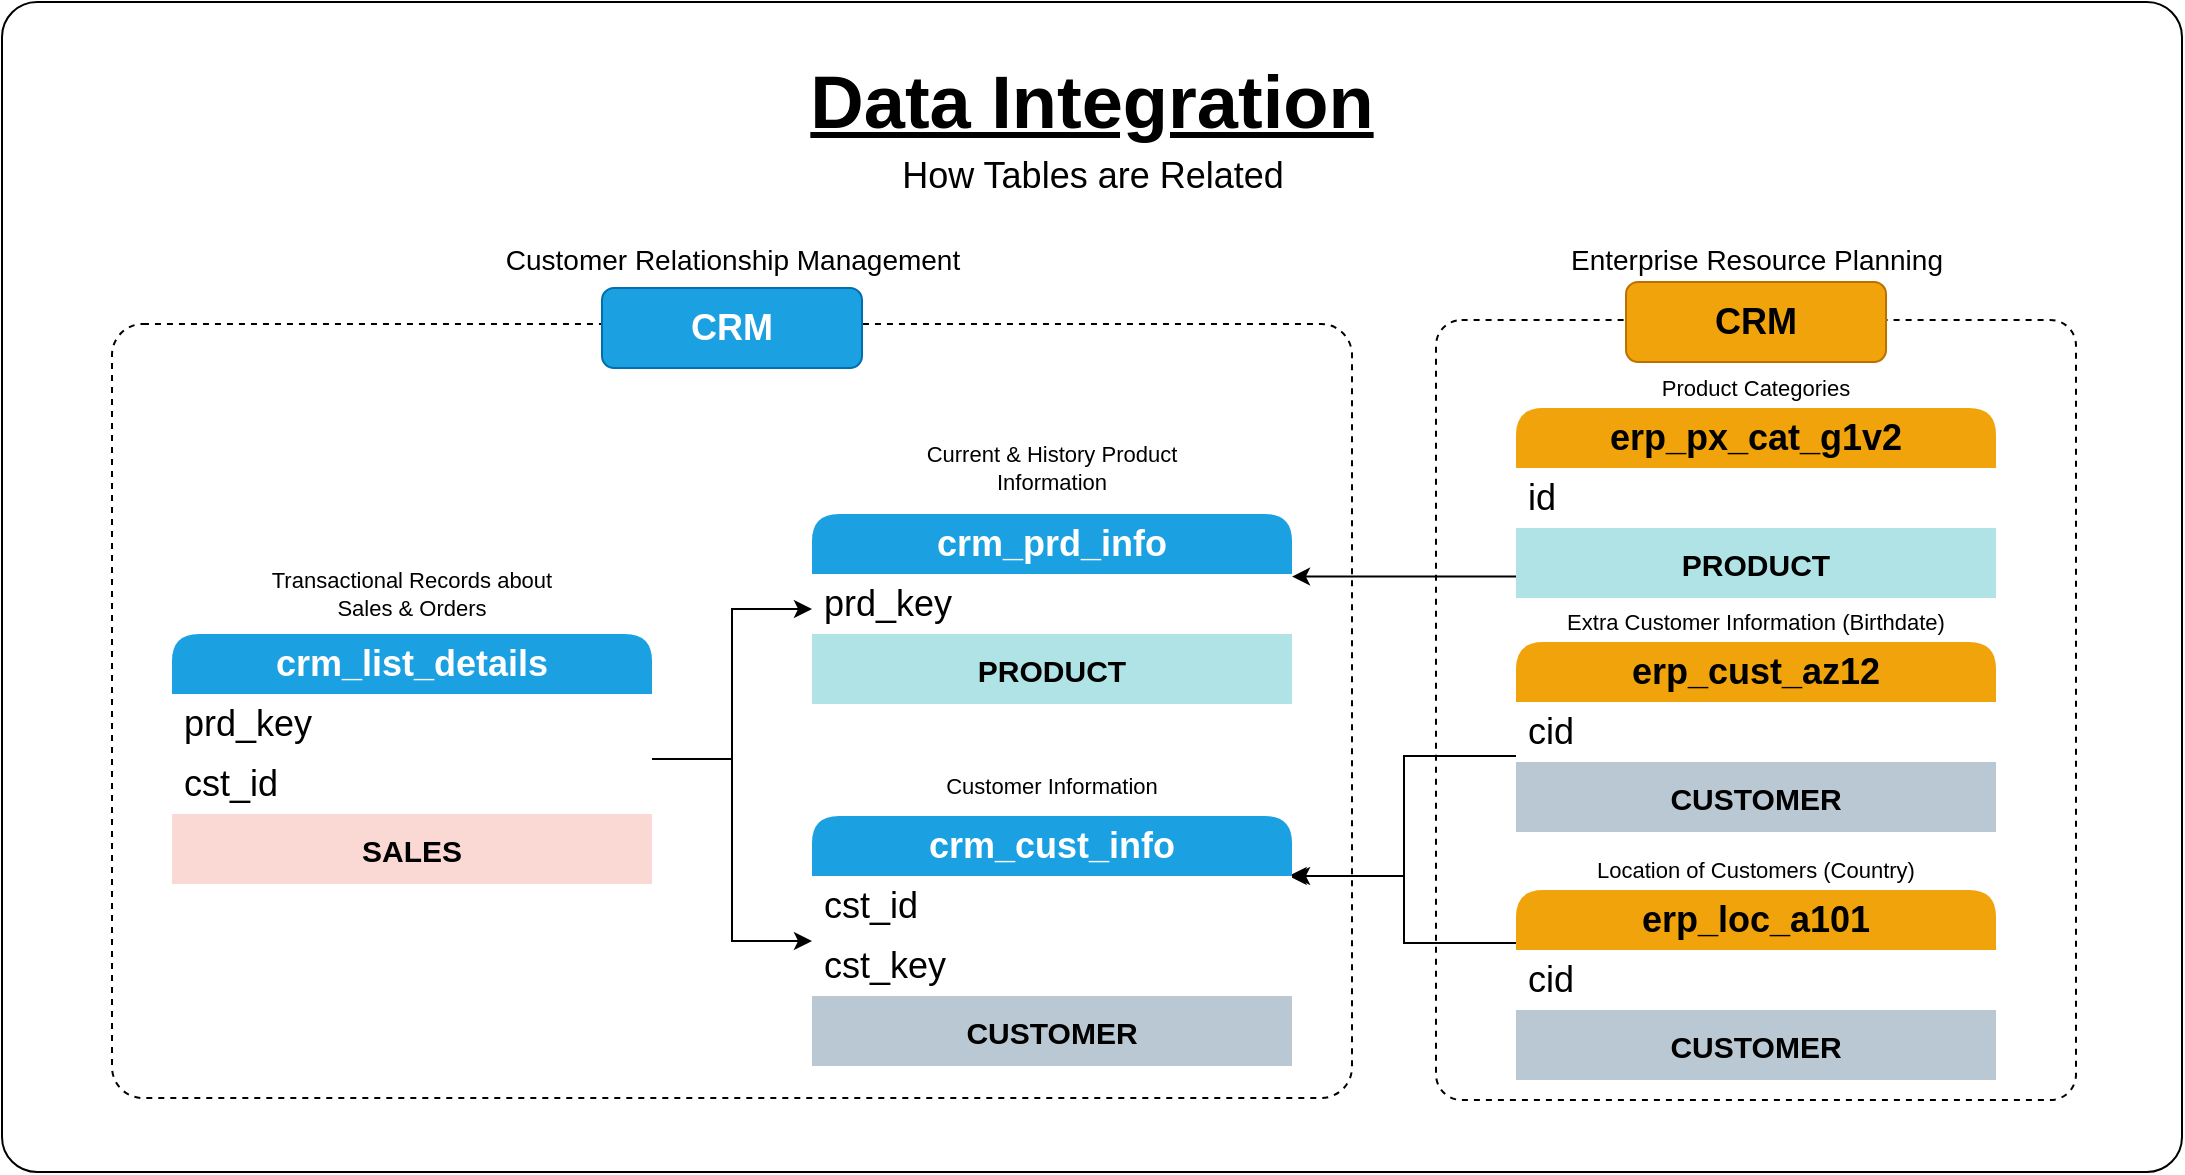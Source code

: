 <mxfile version="28.0.6">
  <diagram name="Page-1" id="Fj6WwcMeU3yVgniH5abD">
    <mxGraphModel dx="1426" dy="841" grid="0" gridSize="10" guides="1" tooltips="1" connect="1" arrows="1" fold="1" page="1" pageScale="1" pageWidth="2000" pageHeight="1200" math="0" shadow="0">
      <root>
        <mxCell id="0" />
        <mxCell id="1" parent="0" />
        <mxCell id="kKx9mzJgOBCCkItwEjzd-1" value="" style="rounded=1;whiteSpace=wrap;html=1;strokeColor=default;arcSize=3;" vertex="1" parent="1">
          <mxGeometry x="85" y="117" width="1090" height="585" as="geometry" />
        </mxCell>
        <mxCell id="qVOLXgX9TTcUGiCLLjyE-31" value="" style="rounded=1;whiteSpace=wrap;html=1;fillColor=none;arcSize=4;dashed=1;" parent="1" vertex="1">
          <mxGeometry x="140" y="278" width="620" height="387" as="geometry" />
        </mxCell>
        <mxCell id="qVOLXgX9TTcUGiCLLjyE-33" value="" style="rounded=1;whiteSpace=wrap;html=1;fillColor=none;arcSize=4;dashed=1;" parent="1" vertex="1">
          <mxGeometry x="802" y="276" width="320" height="390" as="geometry" />
        </mxCell>
        <mxCell id="qVOLXgX9TTcUGiCLLjyE-32" value="&lt;b&gt;&lt;font style=&quot;font-size: 18px;&quot;&gt;CRM&lt;/font&gt;&lt;/b&gt;" style="rounded=1;whiteSpace=wrap;html=1;fillColor=#1ba1e2;fontColor=#ffffff;strokeColor=#006EAF;" parent="1" vertex="1">
          <mxGeometry x="385" y="260" width="130" height="40" as="geometry" />
        </mxCell>
        <mxCell id="qVOLXgX9TTcUGiCLLjyE-34" value="&lt;b&gt;&lt;font style=&quot;font-size: 18px;&quot;&gt;CRM&lt;/font&gt;&lt;/b&gt;" style="rounded=1;whiteSpace=wrap;html=1;fillColor=#f0a30a;fontColor=#000000;strokeColor=#BD7000;" parent="1" vertex="1">
          <mxGeometry x="897.01" y="257" width="130" height="40" as="geometry" />
        </mxCell>
        <mxCell id="qVOLXgX9TTcUGiCLLjyE-39" style="edgeStyle=orthogonalEdgeStyle;rounded=0;orthogonalLoop=1;jettySize=auto;html=1;entryX=0.993;entryY=0.232;entryDx=0;entryDy=0;entryPerimeter=0;" parent="1" edge="1">
          <mxGeometry relative="1" as="geometry">
            <mxPoint x="842" y="587.5" as="sourcePoint" />
            <mxPoint x="728.32" y="554" as="targetPoint" />
            <Array as="points">
              <mxPoint x="786" y="587" />
              <mxPoint x="786" y="554" />
            </Array>
          </mxGeometry>
        </mxCell>
        <mxCell id="qVOLXgX9TTcUGiCLLjyE-20" value="&lt;font style=&quot;font-size: 18px;&quot;&gt;&lt;b style=&quot;&quot;&gt;erp_loc_a101&lt;/b&gt;&lt;/font&gt;" style="swimlane;fontStyle=0;childLayout=stackLayout;horizontal=1;startSize=30;horizontalStack=0;resizeParent=1;resizeParentMax=0;resizeLast=0;collapsible=1;marginBottom=0;whiteSpace=wrap;html=1;rounded=1;fillColor=#f0a30a;fontColor=#000000;strokeColor=none;" parent="1" vertex="1">
          <mxGeometry x="842" y="561" width="240" height="95" as="geometry" />
        </mxCell>
        <mxCell id="qVOLXgX9TTcUGiCLLjyE-21" value="&lt;font style=&quot;font-size: 18px;&quot;&gt;cid&lt;/font&gt;" style="text;strokeColor=none;fillColor=#FFFFFF;align=left;verticalAlign=middle;spacingLeft=4;spacingRight=4;overflow=hidden;points=[[0,0.5],[1,0.5]];portConstraint=eastwest;rotatable=0;whiteSpace=wrap;html=1;fontColor=#000000;" parent="qVOLXgX9TTcUGiCLLjyE-20" vertex="1">
          <mxGeometry y="30" width="240" height="30" as="geometry" />
        </mxCell>
        <mxCell id="wUW7rLOAz4V_OGi6mE-t-7" value="&lt;b&gt;&lt;font style=&quot;color: rgb(0, 0, 0); font-size: 15px;&quot;&gt;CUSTOMER&lt;/font&gt;&lt;/b&gt;" style="rounded=0;whiteSpace=wrap;html=1;fillColor=#bac8d3;strokeColor=none;" parent="qVOLXgX9TTcUGiCLLjyE-20" vertex="1">
          <mxGeometry y="60" width="240" height="35" as="geometry" />
        </mxCell>
        <mxCell id="qVOLXgX9TTcUGiCLLjyE-37" style="edgeStyle=orthogonalEdgeStyle;rounded=0;orthogonalLoop=1;jettySize=auto;html=1;" parent="1" target="qVOLXgX9TTcUGiCLLjyE-6" edge="1">
          <mxGeometry relative="1" as="geometry">
            <Array as="points">
              <mxPoint x="740" y="404" />
              <mxPoint x="740" y="404" />
            </Array>
            <mxPoint x="858" y="404.3" as="sourcePoint" />
            <mxPoint x="747.2" y="400.045" as="targetPoint" />
          </mxGeometry>
        </mxCell>
        <mxCell id="qVOLXgX9TTcUGiCLLjyE-23" value="&lt;font style=&quot;font-size: 18px;&quot;&gt;&lt;b style=&quot;&quot;&gt;erp_px_cat_g1v2&lt;/b&gt;&lt;/font&gt;" style="swimlane;fontStyle=0;childLayout=stackLayout;horizontal=1;startSize=30;horizontalStack=0;resizeParent=1;resizeParentMax=0;resizeLast=0;collapsible=1;marginBottom=0;whiteSpace=wrap;html=1;rounded=1;fillColor=#f0a30a;fontColor=#000000;strokeColor=none;" parent="1" vertex="1">
          <mxGeometry x="842" y="320" width="240" height="95" as="geometry" />
        </mxCell>
        <mxCell id="qVOLXgX9TTcUGiCLLjyE-24" value="&lt;font style=&quot;font-size: 18px;&quot;&gt;id&lt;/font&gt;" style="text;strokeColor=none;fillColor=#FFFFFF;align=left;verticalAlign=middle;spacingLeft=4;spacingRight=4;overflow=hidden;points=[[0,0.5],[1,0.5]];portConstraint=eastwest;rotatable=0;whiteSpace=wrap;html=1;fontColor=#000000;" parent="qVOLXgX9TTcUGiCLLjyE-23" vertex="1">
          <mxGeometry y="30" width="240" height="30" as="geometry" />
        </mxCell>
        <mxCell id="wUW7rLOAz4V_OGi6mE-t-8" value="&lt;font color=&quot;#000000&quot;&gt;&lt;span style=&quot;font-size: 15px;&quot;&gt;&lt;b&gt;PRODUCT&lt;/b&gt;&lt;/span&gt;&lt;/font&gt;" style="rounded=0;whiteSpace=wrap;html=1;fillColor=#b0e3e6;strokeColor=none;" parent="qVOLXgX9TTcUGiCLLjyE-23" vertex="1">
          <mxGeometry y="60" width="240" height="35" as="geometry" />
        </mxCell>
        <mxCell id="qVOLXgX9TTcUGiCLLjyE-38" style="edgeStyle=orthogonalEdgeStyle;rounded=0;orthogonalLoop=1;jettySize=auto;html=1;" parent="1" source="qVOLXgX9TTcUGiCLLjyE-25" target="qVOLXgX9TTcUGiCLLjyE-9" edge="1">
          <mxGeometry relative="1" as="geometry">
            <Array as="points">
              <mxPoint x="786" y="494" />
              <mxPoint x="786" y="554" />
            </Array>
          </mxGeometry>
        </mxCell>
        <mxCell id="qVOLXgX9TTcUGiCLLjyE-25" value="&lt;span style=&quot;font-size: 18px;&quot;&gt;&lt;b&gt;erp_cust_az12&lt;/b&gt;&lt;/span&gt;" style="swimlane;fontStyle=0;childLayout=stackLayout;horizontal=1;startSize=30;horizontalStack=0;resizeParent=1;resizeParentMax=0;resizeLast=0;collapsible=1;marginBottom=0;whiteSpace=wrap;html=1;rounded=1;fillColor=#f0a30a;fontColor=#000000;strokeColor=none;" parent="1" vertex="1">
          <mxGeometry x="842" y="437" width="240" height="95" as="geometry" />
        </mxCell>
        <mxCell id="qVOLXgX9TTcUGiCLLjyE-26" value="&lt;font style=&quot;font-size: 18px;&quot;&gt;cid&lt;/font&gt;" style="text;strokeColor=none;fillColor=#FFFFFF;align=left;verticalAlign=middle;spacingLeft=4;spacingRight=4;overflow=hidden;points=[[0,0.5],[1,0.5]];portConstraint=eastwest;rotatable=0;whiteSpace=wrap;html=1;fontColor=#000000;" parent="qVOLXgX9TTcUGiCLLjyE-25" vertex="1">
          <mxGeometry y="30" width="240" height="30" as="geometry" />
        </mxCell>
        <mxCell id="wUW7rLOAz4V_OGi6mE-t-9" value="&lt;b&gt;&lt;font style=&quot;color: rgb(0, 0, 0); font-size: 15px;&quot;&gt;CUSTOMER&lt;/font&gt;&lt;/b&gt;" style="rounded=0;whiteSpace=wrap;html=1;fillColor=#bac8d3;strokeColor=none;" parent="qVOLXgX9TTcUGiCLLjyE-25" vertex="1">
          <mxGeometry y="60" width="240" height="35" as="geometry" />
        </mxCell>
        <mxCell id="qVOLXgX9TTcUGiCLLjyE-28" value="Location of Customers (Country)" style="rounded=1;whiteSpace=wrap;fillColor=none;fontSize=11;strokeColor=none;" parent="1" vertex="1">
          <mxGeometry x="875.14" y="538" width="173.75" height="25" as="geometry" />
        </mxCell>
        <mxCell id="qVOLXgX9TTcUGiCLLjyE-29" value="Product Categories" style="rounded=1;whiteSpace=wrap;fillColor=none;fontSize=11;strokeColor=none;" parent="1" vertex="1">
          <mxGeometry x="905.14" y="300" width="113.74" height="20" as="geometry" />
        </mxCell>
        <mxCell id="qVOLXgX9TTcUGiCLLjyE-30" value="Extra Customer Information (Birthdate)" style="rounded=1;whiteSpace=wrap;fillColor=none;fontSize=11;strokeColor=none;" parent="1" vertex="1">
          <mxGeometry x="866.06" y="417" width="191.87" height="20" as="geometry" />
        </mxCell>
        <mxCell id="qVOLXgX9TTcUGiCLLjyE-12" style="edgeStyle=orthogonalEdgeStyle;rounded=0;orthogonalLoop=1;jettySize=auto;html=1;" parent="1" source="qVOLXgX9TTcUGiCLLjyE-2" target="qVOLXgX9TTcUGiCLLjyE-6" edge="1">
          <mxGeometry relative="1" as="geometry" />
        </mxCell>
        <mxCell id="qVOLXgX9TTcUGiCLLjyE-13" style="edgeStyle=orthogonalEdgeStyle;rounded=0;orthogonalLoop=1;jettySize=auto;html=1;" parent="1" source="qVOLXgX9TTcUGiCLLjyE-2" target="qVOLXgX9TTcUGiCLLjyE-9" edge="1">
          <mxGeometry relative="1" as="geometry" />
        </mxCell>
        <mxCell id="qVOLXgX9TTcUGiCLLjyE-2" value="&lt;font style=&quot;font-size: 18px;&quot;&gt;&lt;b style=&quot;&quot;&gt;crm_list_details&lt;/b&gt;&lt;/font&gt;" style="swimlane;fontStyle=0;childLayout=stackLayout;horizontal=1;startSize=30;horizontalStack=0;resizeParent=1;resizeParentMax=0;resizeLast=0;collapsible=1;marginBottom=0;whiteSpace=wrap;html=1;rounded=1;fillColor=#1ba1e2;fontColor=#ffffff;strokeColor=none;" parent="1" vertex="1">
          <mxGeometry x="170" y="433" width="240" height="125" as="geometry" />
        </mxCell>
        <mxCell id="qVOLXgX9TTcUGiCLLjyE-3" value="&lt;font style=&quot;font-size: 18px;&quot;&gt;prd_key&lt;/font&gt;" style="text;strokeColor=none;fillColor=#FFFFFF;align=left;verticalAlign=middle;spacingLeft=4;spacingRight=4;overflow=hidden;points=[[0,0.5],[1,0.5]];portConstraint=eastwest;rotatable=0;whiteSpace=wrap;html=1;fontColor=#000000;" parent="qVOLXgX9TTcUGiCLLjyE-2" vertex="1">
          <mxGeometry y="30" width="240" height="30" as="geometry" />
        </mxCell>
        <mxCell id="qVOLXgX9TTcUGiCLLjyE-4" value="&lt;font style=&quot;font-size: 18px;&quot;&gt;cst_id&lt;/font&gt;" style="text;strokeColor=none;fillColor=#FFFFFF;align=left;verticalAlign=middle;spacingLeft=4;spacingRight=4;overflow=hidden;points=[[0,0.5],[1,0.5]];portConstraint=eastwest;rotatable=0;whiteSpace=wrap;html=1;fontColor=#000000;" parent="qVOLXgX9TTcUGiCLLjyE-2" vertex="1">
          <mxGeometry y="60" width="240" height="30" as="geometry" />
        </mxCell>
        <mxCell id="wUW7rLOAz4V_OGi6mE-t-2" value="&lt;b&gt;&lt;font style=&quot;font-size: 15px; color: rgb(0, 0, 0);&quot;&gt;SALES&lt;/font&gt;&lt;/b&gt;" style="rounded=0;whiteSpace=wrap;html=1;fillColor=#fad9d5;strokeColor=none;" parent="qVOLXgX9TTcUGiCLLjyE-2" vertex="1">
          <mxGeometry y="90" width="240" height="35" as="geometry" />
        </mxCell>
        <mxCell id="qVOLXgX9TTcUGiCLLjyE-6" value="&lt;font style=&quot;font-size: 18px;&quot;&gt;&lt;b style=&quot;&quot;&gt;crm_prd_info&lt;/b&gt;&lt;/font&gt;" style="swimlane;fontStyle=0;childLayout=stackLayout;horizontal=1;startSize=30;horizontalStack=0;resizeParent=1;resizeParentMax=0;resizeLast=0;collapsible=1;marginBottom=0;whiteSpace=wrap;html=1;rounded=1;fillColor=#1ba1e2;fontColor=#ffffff;strokeColor=none;" parent="1" vertex="1">
          <mxGeometry x="490" y="373" width="240" height="95" as="geometry" />
        </mxCell>
        <mxCell id="qVOLXgX9TTcUGiCLLjyE-7" value="&lt;font style=&quot;font-size: 18px;&quot;&gt;prd_key&lt;/font&gt;" style="text;strokeColor=none;fillColor=#FFFFFF;align=left;verticalAlign=middle;spacingLeft=4;spacingRight=4;overflow=hidden;points=[[0,0.5],[1,0.5]];portConstraint=eastwest;rotatable=0;whiteSpace=wrap;html=1;fontColor=#000000;" parent="qVOLXgX9TTcUGiCLLjyE-6" vertex="1">
          <mxGeometry y="30" width="240" height="30" as="geometry" />
        </mxCell>
        <mxCell id="wUW7rLOAz4V_OGi6mE-t-6" value="&lt;font style=&quot;font-size: 15px; color: rgb(0, 0, 0);&quot;&gt;PRODUCT&lt;/font&gt;" style="rounded=0;whiteSpace=wrap;html=1;fillColor=#b0e3e6;strokeColor=none;fontStyle=1;" parent="qVOLXgX9TTcUGiCLLjyE-6" vertex="1">
          <mxGeometry y="60" width="240" height="35" as="geometry" />
        </mxCell>
        <mxCell id="qVOLXgX9TTcUGiCLLjyE-9" value="&lt;span style=&quot;font-size: 18px;&quot;&gt;&lt;b&gt;crm_cust_info&lt;/b&gt;&lt;/span&gt;" style="swimlane;fontStyle=0;childLayout=stackLayout;horizontal=1;startSize=30;horizontalStack=0;resizeParent=1;resizeParentMax=0;resizeLast=0;collapsible=1;marginBottom=0;whiteSpace=wrap;html=1;rounded=1;fillColor=#1ba1e2;fontColor=#ffffff;strokeColor=none;" parent="1" vertex="1">
          <mxGeometry x="490" y="524" width="240" height="125" as="geometry" />
        </mxCell>
        <mxCell id="qVOLXgX9TTcUGiCLLjyE-10" value="&lt;font style=&quot;font-size: 18px;&quot;&gt;cst_id&lt;/font&gt;" style="text;strokeColor=none;fillColor=#FFFFFF;align=left;verticalAlign=middle;spacingLeft=4;spacingRight=4;overflow=hidden;points=[[0,0.5],[1,0.5]];portConstraint=eastwest;rotatable=0;whiteSpace=wrap;html=1;fontColor=#000000;" parent="qVOLXgX9TTcUGiCLLjyE-9" vertex="1">
          <mxGeometry y="30" width="240" height="30" as="geometry" />
        </mxCell>
        <mxCell id="qVOLXgX9TTcUGiCLLjyE-11" value="&lt;font style=&quot;font-size: 18px;&quot;&gt;cst_key&lt;/font&gt;" style="text;strokeColor=none;fillColor=#FFFFFF;align=left;verticalAlign=middle;spacingLeft=4;spacingRight=4;overflow=hidden;points=[[0,0.5],[1,0.5]];portConstraint=eastwest;rotatable=0;whiteSpace=wrap;html=1;fontColor=#000000;" parent="qVOLXgX9TTcUGiCLLjyE-9" vertex="1">
          <mxGeometry y="60" width="240" height="30" as="geometry" />
        </mxCell>
        <mxCell id="wUW7rLOAz4V_OGi6mE-t-4" value="&lt;b&gt;&lt;font style=&quot;color: rgb(0, 0, 0); font-size: 15px;&quot;&gt;CUSTOMER&lt;/font&gt;&lt;/b&gt;" style="rounded=0;whiteSpace=wrap;html=1;fillColor=#bac8d3;strokeColor=none;" parent="qVOLXgX9TTcUGiCLLjyE-9" vertex="1">
          <mxGeometry y="90" width="240" height="35" as="geometry" />
        </mxCell>
        <mxCell id="qVOLXgX9TTcUGiCLLjyE-15" value="Transactional Records about Sales &amp; Orders" style="rounded=1;whiteSpace=wrap;fillColor=none;fontSize=11;strokeColor=none;" parent="1" vertex="1">
          <mxGeometry x="206.25" y="393" width="167.5" height="40" as="geometry" />
        </mxCell>
        <mxCell id="qVOLXgX9TTcUGiCLLjyE-16" value="Current &amp; History Product Information" style="rounded=1;whiteSpace=wrap;fillColor=none;fontSize=11;strokeColor=none;" parent="1" vertex="1">
          <mxGeometry x="526.25" y="330" width="167.5" height="40" as="geometry" />
        </mxCell>
        <mxCell id="qVOLXgX9TTcUGiCLLjyE-17" value="Customer Information" style="rounded=1;whiteSpace=wrap;fillColor=none;fontSize=11;strokeColor=none;" parent="1" vertex="1">
          <mxGeometry x="548.13" y="499" width="123.75" height="20" as="geometry" />
        </mxCell>
        <mxCell id="kKx9mzJgOBCCkItwEjzd-2" value="Data Integration" style="text;html=1;align=center;verticalAlign=middle;whiteSpace=wrap;rounded=0;fontStyle=5;fontSize=37;" vertex="1" parent="1">
          <mxGeometry x="482.25" y="153" width="295.5" height="30" as="geometry" />
        </mxCell>
        <mxCell id="kKx9mzJgOBCCkItwEjzd-3" value="How Tables are Related" style="text;html=1;align=center;verticalAlign=middle;whiteSpace=wrap;rounded=0;fontStyle=0;fontSize=18;" vertex="1" parent="1">
          <mxGeometry x="513.63" y="189" width="232.75" height="30" as="geometry" />
        </mxCell>
        <mxCell id="kKx9mzJgOBCCkItwEjzd-4" value="&lt;font style=&quot;font-size: 14px;&quot;&gt;Customer Relationship Management&lt;/font&gt;" style="text;html=1;align=center;verticalAlign=middle;whiteSpace=wrap;rounded=0;fontStyle=0;fontSize=18;" vertex="1" parent="1">
          <mxGeometry x="333.62" y="230" width="232.75" height="30" as="geometry" />
        </mxCell>
        <mxCell id="kKx9mzJgOBCCkItwEjzd-5" value="&lt;font style=&quot;font-size: 14px;&quot;&gt;Enterprise Resource Planning&lt;/font&gt;" style="text;html=1;align=center;verticalAlign=middle;whiteSpace=wrap;rounded=0;fontStyle=0;fontSize=18;" vertex="1" parent="1">
          <mxGeometry x="845.64" y="230" width="232.75" height="30" as="geometry" />
        </mxCell>
      </root>
    </mxGraphModel>
  </diagram>
</mxfile>
